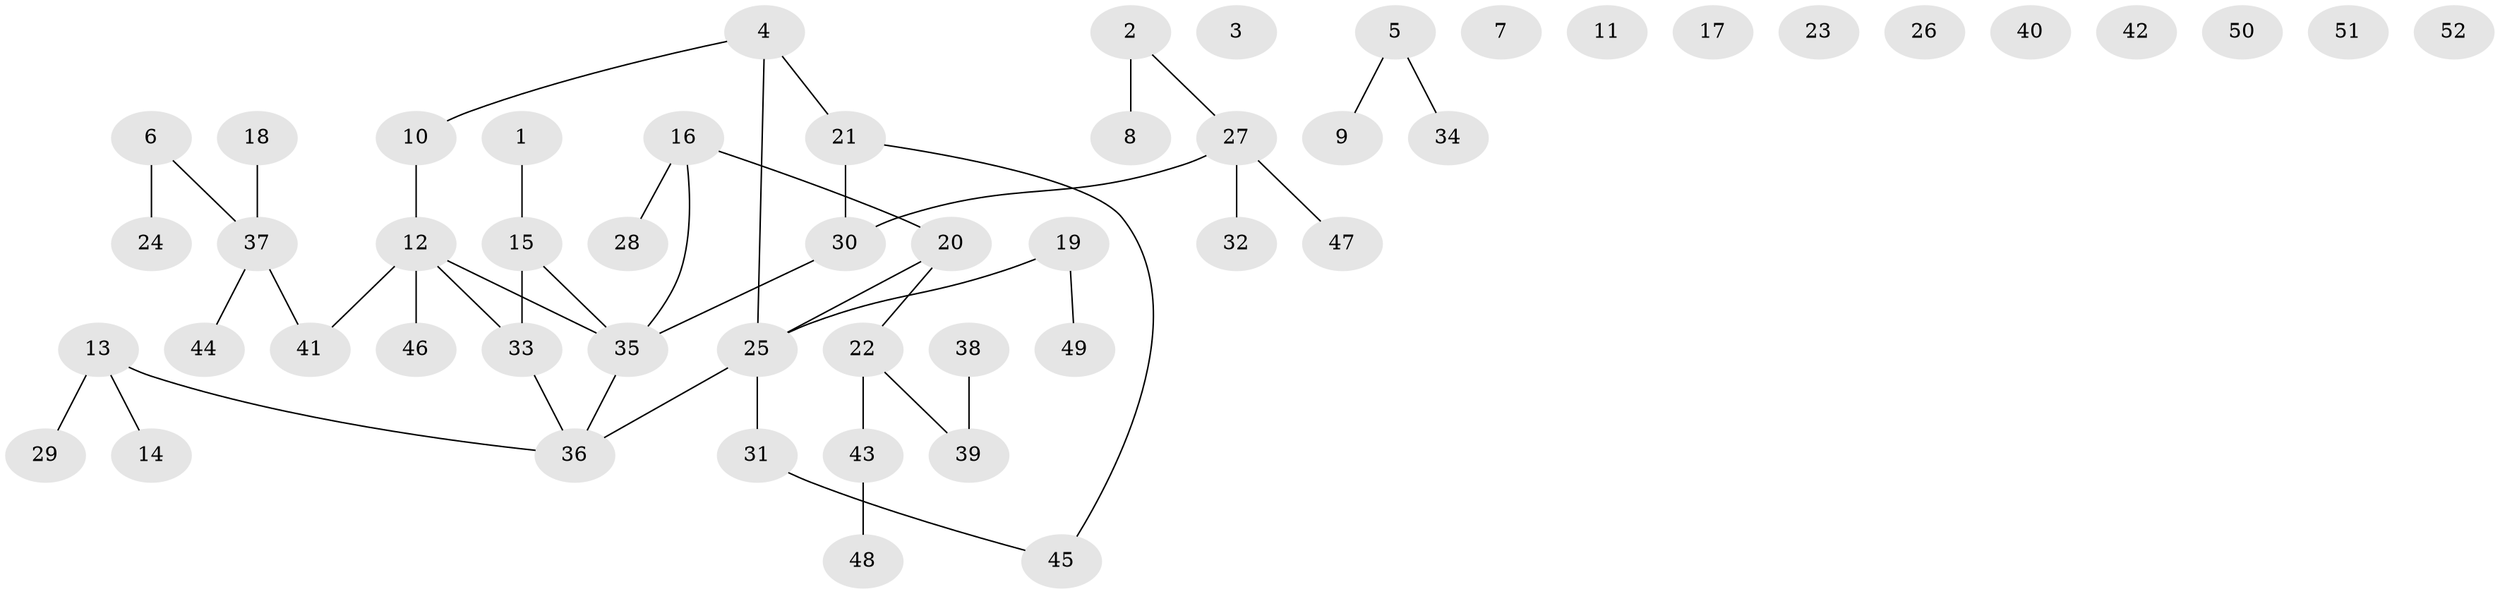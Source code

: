 // coarse degree distribution, {2: 0.3, 7: 0.1, 1: 0.5, 4: 0.1}
// Generated by graph-tools (version 1.1) at 2025/35/03/04/25 23:35:56]
// undirected, 52 vertices, 45 edges
graph export_dot {
  node [color=gray90,style=filled];
  1;
  2;
  3;
  4;
  5;
  6;
  7;
  8;
  9;
  10;
  11;
  12;
  13;
  14;
  15;
  16;
  17;
  18;
  19;
  20;
  21;
  22;
  23;
  24;
  25;
  26;
  27;
  28;
  29;
  30;
  31;
  32;
  33;
  34;
  35;
  36;
  37;
  38;
  39;
  40;
  41;
  42;
  43;
  44;
  45;
  46;
  47;
  48;
  49;
  50;
  51;
  52;
  1 -- 15;
  2 -- 8;
  2 -- 27;
  4 -- 10;
  4 -- 21;
  4 -- 25;
  5 -- 9;
  5 -- 34;
  6 -- 24;
  6 -- 37;
  10 -- 12;
  12 -- 33;
  12 -- 35;
  12 -- 41;
  12 -- 46;
  13 -- 14;
  13 -- 29;
  13 -- 36;
  15 -- 33;
  15 -- 35;
  16 -- 20;
  16 -- 28;
  16 -- 35;
  18 -- 37;
  19 -- 25;
  19 -- 49;
  20 -- 22;
  20 -- 25;
  21 -- 30;
  21 -- 45;
  22 -- 39;
  22 -- 43;
  25 -- 31;
  25 -- 36;
  27 -- 30;
  27 -- 32;
  27 -- 47;
  30 -- 35;
  31 -- 45;
  33 -- 36;
  35 -- 36;
  37 -- 41;
  37 -- 44;
  38 -- 39;
  43 -- 48;
}
